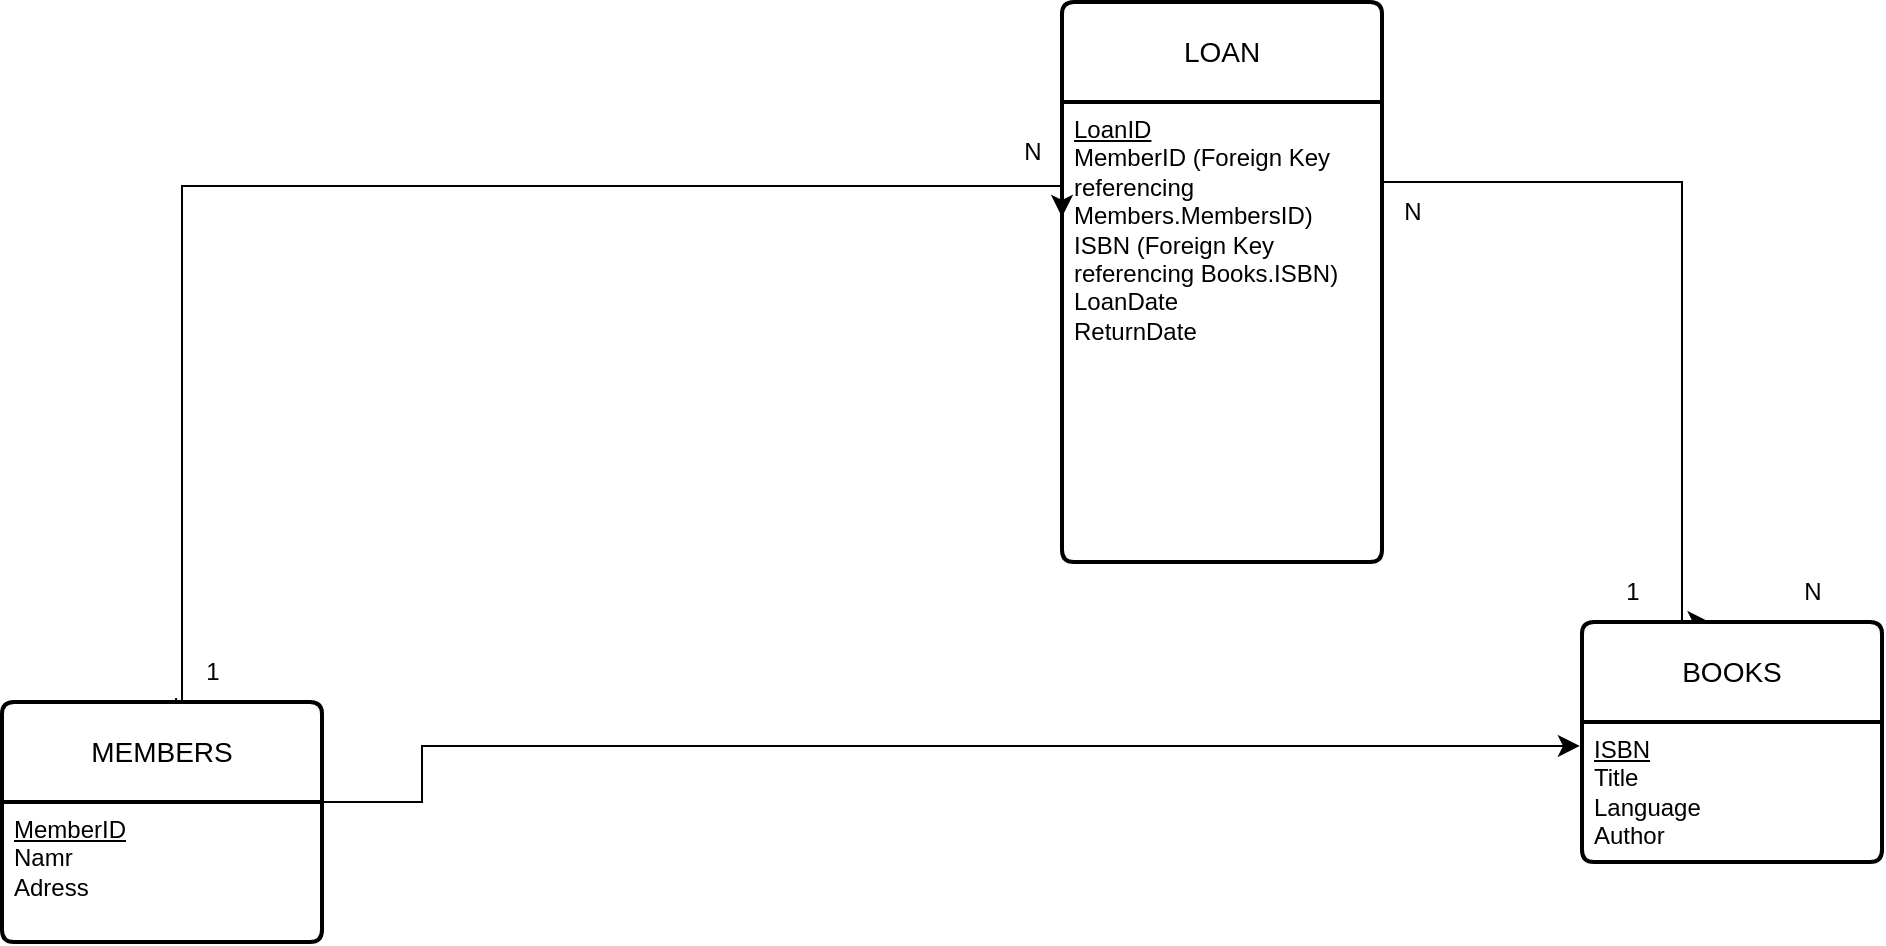 <mxfile version="26.1.0">
  <diagram name="Page-1" id="PysOnkjdh5mswpAovOs7">
    <mxGraphModel dx="1554" dy="1441" grid="1" gridSize="10" guides="1" tooltips="1" connect="1" arrows="1" fold="1" page="1" pageScale="1" pageWidth="850" pageHeight="1100" math="0" shadow="0">
      <root>
        <mxCell id="0" />
        <mxCell id="1" parent="0" />
        <mxCell id="iMlXu09MWHwZOIjmi7Qs-12" value="" style="edgeStyle=segmentEdgeStyle;endArrow=classic;html=1;curved=0;rounded=0;endSize=8;startSize=8;sourcePerimeterSpacing=0;targetPerimeterSpacing=0;entryX=0;entryY=0.25;entryDx=0;entryDy=0;exitX=0.544;exitY=-0.017;exitDx=0;exitDy=0;exitPerimeter=0;" edge="1" parent="1" source="iMlXu09MWHwZOIjmi7Qs-31" target="iMlXu09MWHwZOIjmi7Qs-25">
          <mxGeometry width="100" relative="1" as="geometry">
            <mxPoint y="329.04" as="sourcePoint" />
            <mxPoint x="378" y="82.5" as="targetPoint" />
            <Array as="points">
              <mxPoint x="-40" y="388" />
              <mxPoint x="-40" y="82" />
            </Array>
          </mxGeometry>
        </mxCell>
        <mxCell id="iMlXu09MWHwZOIjmi7Qs-15" value="" style="edgeStyle=segmentEdgeStyle;endArrow=classic;html=1;curved=0;rounded=0;endSize=8;startSize=8;sourcePerimeterSpacing=0;targetPerimeterSpacing=0;entryX=0.425;entryY=-0.008;entryDx=0;entryDy=0;exitX=1;exitY=0.25;exitDx=0;exitDy=0;entryPerimeter=0;" edge="1" parent="1" source="iMlXu09MWHwZOIjmi7Qs-25" target="iMlXu09MWHwZOIjmi7Qs-27">
          <mxGeometry width="100" relative="1" as="geometry">
            <mxPoint x="530" y="65" as="sourcePoint" />
            <mxPoint x="720" y="270" as="targetPoint" />
            <Array as="points">
              <mxPoint x="560" y="80" />
              <mxPoint x="710" y="80" />
              <mxPoint x="710" y="300" />
              <mxPoint x="724" y="300" />
            </Array>
          </mxGeometry>
        </mxCell>
        <mxCell id="iMlXu09MWHwZOIjmi7Qs-17" value="" style="edgeStyle=segmentEdgeStyle;endArrow=classic;html=1;curved=0;rounded=0;endSize=8;startSize=8;sourcePerimeterSpacing=0;targetPerimeterSpacing=0;exitX=1;exitY=0;exitDx=0;exitDy=0;entryX=-0.007;entryY=0.171;entryDx=0;entryDy=0;entryPerimeter=0;" edge="1" parent="1" source="iMlXu09MWHwZOIjmi7Qs-32" target="iMlXu09MWHwZOIjmi7Qs-28">
          <mxGeometry width="100" relative="1" as="geometry">
            <mxPoint x="69.04" y="369.98" as="sourcePoint" />
            <mxPoint x="650" y="368.02" as="targetPoint" />
            <Array as="points">
              <mxPoint x="80" y="390" />
              <mxPoint x="80" y="362" />
            </Array>
          </mxGeometry>
        </mxCell>
        <mxCell id="iMlXu09MWHwZOIjmi7Qs-18" value="1" style="text;html=1;align=center;verticalAlign=middle;resizable=0;points=[];autosize=1;strokeColor=none;fillColor=none;" vertex="1" parent="1">
          <mxGeometry x="-40" y="310" width="30" height="30" as="geometry" />
        </mxCell>
        <mxCell id="iMlXu09MWHwZOIjmi7Qs-19" value="N" style="text;html=1;align=center;verticalAlign=middle;resizable=0;points=[];autosize=1;strokeColor=none;fillColor=none;" vertex="1" parent="1">
          <mxGeometry x="370" y="50" width="30" height="30" as="geometry" />
        </mxCell>
        <mxCell id="iMlXu09MWHwZOIjmi7Qs-21" value="N" style="text;html=1;align=center;verticalAlign=middle;resizable=0;points=[];autosize=1;strokeColor=none;fillColor=none;" vertex="1" parent="1">
          <mxGeometry x="760" y="270" width="30" height="30" as="geometry" />
        </mxCell>
        <mxCell id="iMlXu09MWHwZOIjmi7Qs-22" value="1" style="text;html=1;align=center;verticalAlign=middle;resizable=0;points=[];autosize=1;strokeColor=none;fillColor=none;" vertex="1" parent="1">
          <mxGeometry x="670" y="270" width="30" height="30" as="geometry" />
        </mxCell>
        <mxCell id="iMlXu09MWHwZOIjmi7Qs-23" value="N" style="text;html=1;align=center;verticalAlign=middle;resizable=0;points=[];autosize=1;strokeColor=none;fillColor=none;" vertex="1" parent="1">
          <mxGeometry x="560" y="80" width="30" height="30" as="geometry" />
        </mxCell>
        <mxCell id="iMlXu09MWHwZOIjmi7Qs-24" value="LOAN" style="swimlane;childLayout=stackLayout;horizontal=1;startSize=50;horizontalStack=0;rounded=1;fontSize=14;fontStyle=0;strokeWidth=2;resizeParent=0;resizeLast=1;shadow=0;dashed=0;align=center;arcSize=4;whiteSpace=wrap;html=1;" vertex="1" parent="1">
          <mxGeometry x="400" y="-10" width="160" height="280" as="geometry" />
        </mxCell>
        <mxCell id="iMlXu09MWHwZOIjmi7Qs-25" value="&lt;u&gt;LoanID&lt;/u&gt;&lt;div&gt;MemberID (Foreign Key referencing Members.MembersID)&lt;/div&gt;&lt;div&gt;ISBN (Foreign Key referencing Books.ISBN)&lt;/div&gt;&lt;div&gt;LoanDate&lt;/div&gt;&lt;div&gt;ReturnDate&lt;/div&gt;" style="align=left;strokeColor=none;fillColor=none;spacingLeft=4;spacingRight=4;fontSize=12;verticalAlign=top;resizable=0;rotatable=0;part=1;html=1;whiteSpace=wrap;" vertex="1" parent="iMlXu09MWHwZOIjmi7Qs-24">
          <mxGeometry y="50" width="160" height="230" as="geometry" />
        </mxCell>
        <mxCell id="iMlXu09MWHwZOIjmi7Qs-27" value="BOOKS" style="swimlane;childLayout=stackLayout;horizontal=1;startSize=50;horizontalStack=0;rounded=1;fontSize=14;fontStyle=0;strokeWidth=2;resizeParent=0;resizeLast=1;shadow=0;dashed=0;align=center;arcSize=4;whiteSpace=wrap;html=1;" vertex="1" parent="1">
          <mxGeometry x="660" y="300" width="150" height="120" as="geometry" />
        </mxCell>
        <mxCell id="iMlXu09MWHwZOIjmi7Qs-28" value="&lt;u&gt;ISBN&lt;/u&gt;&lt;br&gt;Title&lt;br&gt;Language&lt;div&gt;Author&lt;/div&gt;" style="align=left;strokeColor=none;fillColor=none;spacingLeft=4;spacingRight=4;fontSize=12;verticalAlign=top;resizable=0;rotatable=0;part=1;html=1;whiteSpace=wrap;" vertex="1" parent="iMlXu09MWHwZOIjmi7Qs-27">
          <mxGeometry y="50" width="150" height="70" as="geometry" />
        </mxCell>
        <mxCell id="iMlXu09MWHwZOIjmi7Qs-31" value="MEMBERS" style="swimlane;childLayout=stackLayout;horizontal=1;startSize=50;horizontalStack=0;rounded=1;fontSize=14;fontStyle=0;strokeWidth=2;resizeParent=0;resizeLast=1;shadow=0;dashed=0;align=center;arcSize=4;whiteSpace=wrap;html=1;" vertex="1" parent="1">
          <mxGeometry x="-130" y="340" width="160" height="120" as="geometry" />
        </mxCell>
        <mxCell id="iMlXu09MWHwZOIjmi7Qs-32" value="&lt;u&gt;MemberID&lt;/u&gt;&lt;div&gt;Namr&lt;/div&gt;&lt;div&gt;Adress&lt;/div&gt;" style="align=left;strokeColor=none;fillColor=none;spacingLeft=4;spacingRight=4;fontSize=12;verticalAlign=top;resizable=0;rotatable=0;part=1;html=1;whiteSpace=wrap;" vertex="1" parent="iMlXu09MWHwZOIjmi7Qs-31">
          <mxGeometry y="50" width="160" height="70" as="geometry" />
        </mxCell>
      </root>
    </mxGraphModel>
  </diagram>
</mxfile>
